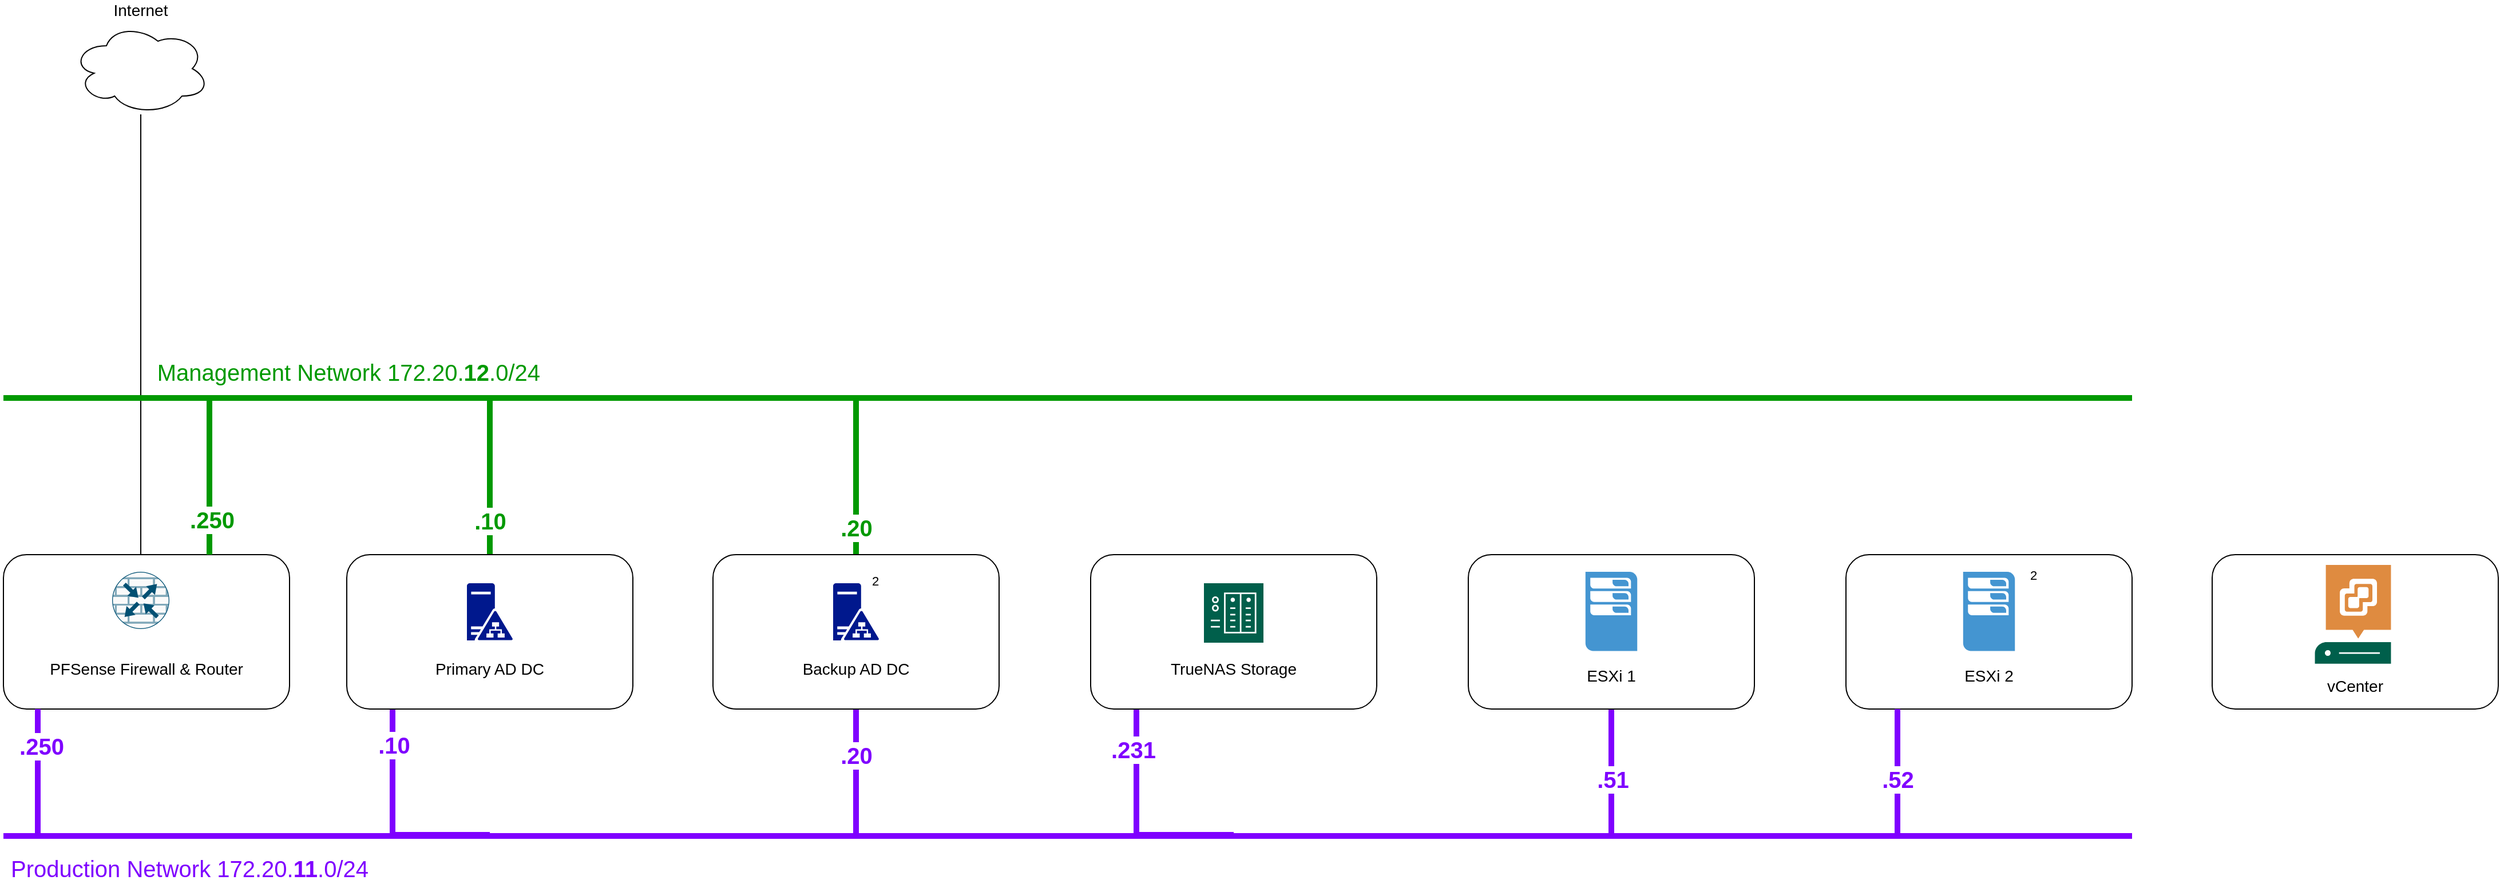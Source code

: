 <mxfile version="20.5.3" type="github">
  <diagram id="sirWhhB7pOe3GyJsnbqC" name="Page-1">
    <mxGraphModel dx="1351" dy="820" grid="1" gridSize="10" guides="1" tooltips="1" connect="1" arrows="1" fold="1" page="1" pageScale="1" pageWidth="850" pageHeight="1100" math="0" shadow="0">
      <root>
        <mxCell id="0" />
        <mxCell id="1" parent="0" />
        <mxCell id="KDtAswgpiZjDjle5bZfT-6" style="edgeStyle=orthogonalEdgeStyle;rounded=0;orthogonalLoop=1;jettySize=auto;html=1;fontSize=14;verticalAlign=middle;endArrow=none;endFill=0;" edge="1" parent="1" source="KDtAswgpiZjDjle5bZfT-5">
          <mxGeometry relative="1" as="geometry">
            <mxPoint x="160" y="590" as="targetPoint" />
          </mxGeometry>
        </mxCell>
        <mxCell id="KDtAswgpiZjDjle5bZfT-35" value="" style="rounded=1;whiteSpace=wrap;html=1;fontSize=14;" vertex="1" parent="1">
          <mxGeometry x="1970" y="585" width="250" height="135" as="geometry" />
        </mxCell>
        <mxCell id="KDtAswgpiZjDjle5bZfT-37" value="vCenter" style="text;html=1;strokeColor=none;fillColor=none;align=center;verticalAlign=middle;whiteSpace=wrap;rounded=0;fontSize=14;" vertex="1" parent="KDtAswgpiZjDjle5bZfT-35">
          <mxGeometry x="20" y="100" width="210" height="30" as="geometry" />
        </mxCell>
        <mxCell id="KDtAswgpiZjDjle5bZfT-32" value="" style="rounded=1;whiteSpace=wrap;html=1;fontSize=14;" vertex="1" parent="1">
          <mxGeometry x="1650" y="585" width="250" height="135" as="geometry" />
        </mxCell>
        <mxCell id="KDtAswgpiZjDjle5bZfT-33" value="&lt;div&gt;2&lt;/div&gt;" style="text;html=1;strokeColor=none;fillColor=none;align=center;verticalAlign=middle;whiteSpace=wrap;rounded=0;fontSize=11;" vertex="1" parent="KDtAswgpiZjDjle5bZfT-32">
          <mxGeometry x="134" y="3" width="60" height="30" as="geometry" />
        </mxCell>
        <mxCell id="KDtAswgpiZjDjle5bZfT-48" style="edgeStyle=orthogonalEdgeStyle;rounded=0;orthogonalLoop=1;jettySize=auto;html=1;strokeColor=#7F00FF;strokeWidth=5;fontSize=20;fontColor=#7F00FF;endArrow=none;endFill=0;" edge="1" parent="1" source="KDtAswgpiZjDjle5bZfT-29">
          <mxGeometry relative="1" as="geometry">
            <mxPoint x="1445" y="830" as="targetPoint" />
          </mxGeometry>
        </mxCell>
        <mxCell id="KDtAswgpiZjDjle5bZfT-49" value="&lt;b&gt;.51&lt;/b&gt;" style="edgeLabel;html=1;align=center;verticalAlign=middle;resizable=0;points=[];fontSize=20;fontColor=#7F00FF;" vertex="1" connectable="0" parent="KDtAswgpiZjDjle5bZfT-48">
          <mxGeometry x="0.104" relative="1" as="geometry">
            <mxPoint as="offset" />
          </mxGeometry>
        </mxCell>
        <mxCell id="KDtAswgpiZjDjle5bZfT-29" value="" style="rounded=1;whiteSpace=wrap;html=1;fontSize=14;" vertex="1" parent="1">
          <mxGeometry x="1320" y="585" width="250" height="135" as="geometry" />
        </mxCell>
        <mxCell id="KDtAswgpiZjDjle5bZfT-46" style="edgeStyle=orthogonalEdgeStyle;rounded=0;orthogonalLoop=1;jettySize=auto;html=1;strokeColor=#7F00FF;strokeWidth=5;fontSize=20;fontColor=#7F00FF;endArrow=none;endFill=0;fontStyle=1" edge="1" parent="1" source="KDtAswgpiZjDjle5bZfT-24">
          <mxGeometry relative="1" as="geometry">
            <mxPoint x="1115" y="830" as="targetPoint" />
            <Array as="points">
              <mxPoint x="1030" y="830" />
            </Array>
          </mxGeometry>
        </mxCell>
        <mxCell id="KDtAswgpiZjDjle5bZfT-47" value="&lt;b&gt;.231&lt;/b&gt;" style="edgeLabel;html=1;align=center;verticalAlign=middle;resizable=0;points=[];fontSize=20;fontColor=#7F00FF;" vertex="1" connectable="0" parent="KDtAswgpiZjDjle5bZfT-46">
          <mxGeometry x="-0.147" y="3" relative="1" as="geometry">
            <mxPoint x="-6" y="-48" as="offset" />
          </mxGeometry>
        </mxCell>
        <mxCell id="KDtAswgpiZjDjle5bZfT-24" value="" style="rounded=1;whiteSpace=wrap;html=1;fontSize=14;" vertex="1" parent="1">
          <mxGeometry x="990" y="585" width="250" height="135" as="geometry" />
        </mxCell>
        <mxCell id="KDtAswgpiZjDjle5bZfT-44" style="edgeStyle=orthogonalEdgeStyle;rounded=0;orthogonalLoop=1;jettySize=auto;html=1;strokeColor=#7F00FF;strokeWidth=5;fontSize=20;fontColor=#7F00FF;endArrow=none;endFill=0;" edge="1" parent="1" source="KDtAswgpiZjDjle5bZfT-20">
          <mxGeometry relative="1" as="geometry">
            <mxPoint x="785" y="830" as="targetPoint" />
          </mxGeometry>
        </mxCell>
        <mxCell id="KDtAswgpiZjDjle5bZfT-45" value="&lt;b&gt;.20&lt;/b&gt;" style="edgeLabel;html=1;align=center;verticalAlign=middle;resizable=0;points=[];fontSize=20;fontColor=#7F00FF;" vertex="1" connectable="0" parent="KDtAswgpiZjDjle5bZfT-44">
          <mxGeometry x="-0.279" y="10" relative="1" as="geometry">
            <mxPoint x="-10" as="offset" />
          </mxGeometry>
        </mxCell>
        <mxCell id="KDtAswgpiZjDjle5bZfT-58" value="&lt;b&gt;.20&lt;/b&gt;" style="edgeStyle=orthogonalEdgeStyle;rounded=0;orthogonalLoop=1;jettySize=auto;html=1;strokeColor=#009900;strokeWidth=5;fontSize=20;fontColor=#009900;endArrow=none;endFill=0;" edge="1" parent="1">
          <mxGeometry x="-0.63" relative="1" as="geometry">
            <mxPoint x="785" y="450" as="targetPoint" />
            <mxPoint x="785" y="585" as="sourcePoint" />
            <mxPoint y="1" as="offset" />
          </mxGeometry>
        </mxCell>
        <mxCell id="KDtAswgpiZjDjle5bZfT-20" value="" style="rounded=1;whiteSpace=wrap;html=1;fontSize=14;" vertex="1" parent="1">
          <mxGeometry x="660" y="585" width="250" height="135" as="geometry" />
        </mxCell>
        <mxCell id="KDtAswgpiZjDjle5bZfT-42" style="edgeStyle=orthogonalEdgeStyle;rounded=0;orthogonalLoop=1;jettySize=auto;html=1;strokeColor=#7F00FF;strokeWidth=5;fontSize=20;fontColor=#7F00FF;endArrow=none;endFill=0;" edge="1" parent="1" source="KDtAswgpiZjDjle5bZfT-15">
          <mxGeometry relative="1" as="geometry">
            <mxPoint x="465" y="830" as="targetPoint" />
            <Array as="points">
              <mxPoint x="380" y="830" />
            </Array>
          </mxGeometry>
        </mxCell>
        <mxCell id="KDtAswgpiZjDjle5bZfT-43" value="&lt;b&gt;.10&lt;/b&gt;" style="edgeLabel;html=1;align=center;verticalAlign=middle;resizable=0;points=[];fontSize=20;fontColor=#7F00FF;" vertex="1" connectable="0" parent="KDtAswgpiZjDjle5bZfT-42">
          <mxGeometry x="-0.279" y="8" relative="1" as="geometry">
            <mxPoint x="-7" y="-40" as="offset" />
          </mxGeometry>
        </mxCell>
        <mxCell id="KDtAswgpiZjDjle5bZfT-56" style="edgeStyle=orthogonalEdgeStyle;rounded=0;orthogonalLoop=1;jettySize=auto;html=1;strokeColor=#009900;strokeWidth=5;fontSize=20;fontColor=#009900;endArrow=none;endFill=0;" edge="1" parent="1" source="KDtAswgpiZjDjle5bZfT-15">
          <mxGeometry relative="1" as="geometry">
            <mxPoint x="465" y="450" as="targetPoint" />
            <Array as="points">
              <mxPoint x="465" y="450" />
            </Array>
          </mxGeometry>
        </mxCell>
        <mxCell id="KDtAswgpiZjDjle5bZfT-57" value="&lt;b&gt;.10&lt;/b&gt;" style="edgeLabel;html=1;align=center;verticalAlign=middle;resizable=0;points=[];fontSize=20;fontColor=#009900;" vertex="1" connectable="0" parent="KDtAswgpiZjDjle5bZfT-56">
          <mxGeometry x="-0.1" y="-6" relative="1" as="geometry">
            <mxPoint x="-6" y="31" as="offset" />
          </mxGeometry>
        </mxCell>
        <mxCell id="KDtAswgpiZjDjle5bZfT-15" value="" style="rounded=1;whiteSpace=wrap;html=1;fontSize=14;" vertex="1" parent="1">
          <mxGeometry x="340" y="585" width="250" height="135" as="geometry" />
        </mxCell>
        <mxCell id="KDtAswgpiZjDjle5bZfT-8" value="" style="rounded=1;whiteSpace=wrap;html=1;fontSize=14;" vertex="1" parent="1">
          <mxGeometry x="40" y="585" width="250" height="135" as="geometry" />
        </mxCell>
        <mxCell id="KDtAswgpiZjDjle5bZfT-4" value="" style="sketch=0;points=[[0.5,0,0],[1,0.5,0],[0.5,1,0],[0,0.5,0],[0.145,0.145,0],[0.856,0.145,0],[0.855,0.856,0],[0.145,0.855,0]];verticalLabelPosition=bottom;html=1;verticalAlign=top;aspect=fixed;align=center;pointerEvents=1;shape=mxgraph.cisco19.rect;prIcon=router_with_firewall;fillColor=#FAFAFA;strokeColor=#005073;" vertex="1" parent="1">
          <mxGeometry x="135" y="600" width="50" height="50" as="geometry" />
        </mxCell>
        <mxCell id="KDtAswgpiZjDjle5bZfT-5" value="&lt;font style=&quot;font-size: 14px;&quot;&gt;Internet&lt;/font&gt;" style="ellipse;shape=cloud;whiteSpace=wrap;html=1;labelPosition=center;verticalLabelPosition=top;align=center;verticalAlign=bottom;" vertex="1" parent="1">
          <mxGeometry x="100" y="120" width="120" height="80" as="geometry" />
        </mxCell>
        <mxCell id="KDtAswgpiZjDjle5bZfT-9" value="PFSense Firewall &amp;amp; Router" style="text;html=1;strokeColor=none;fillColor=none;align=center;verticalAlign=middle;whiteSpace=wrap;rounded=0;fontSize=14;" vertex="1" parent="1">
          <mxGeometry x="60" y="670" width="210" height="30" as="geometry" />
        </mxCell>
        <mxCell id="KDtAswgpiZjDjle5bZfT-14" value="Primary AD DC" style="text;html=1;strokeColor=none;fillColor=none;align=center;verticalAlign=middle;whiteSpace=wrap;rounded=0;fontSize=14;" vertex="1" parent="1">
          <mxGeometry x="360" y="670" width="210" height="30" as="geometry" />
        </mxCell>
        <mxCell id="KDtAswgpiZjDjle5bZfT-16" value="" style="sketch=0;aspect=fixed;pointerEvents=1;shadow=0;dashed=0;html=1;strokeColor=none;labelPosition=center;verticalLabelPosition=bottom;verticalAlign=top;align=center;fillColor=#00188D;shape=mxgraph.mscae.enterprise.ad_fs;fontSize=14;" vertex="1" parent="1">
          <mxGeometry x="445" y="610" width="40" height="50" as="geometry" />
        </mxCell>
        <mxCell id="KDtAswgpiZjDjle5bZfT-18" value="" style="sketch=0;aspect=fixed;pointerEvents=1;shadow=0;dashed=0;html=1;strokeColor=none;labelPosition=right;verticalLabelPosition=top;verticalAlign=bottom;align=left;fillColor=#00188D;shape=mxgraph.mscae.enterprise.ad_fs;fontSize=11;" vertex="1" parent="1">
          <mxGeometry x="765" y="610" width="40" height="50" as="geometry" />
        </mxCell>
        <mxCell id="KDtAswgpiZjDjle5bZfT-19" value="Backup AD DC" style="text;html=1;strokeColor=none;fillColor=none;align=center;verticalAlign=middle;whiteSpace=wrap;rounded=0;fontSize=14;" vertex="1" parent="1">
          <mxGeometry x="680" y="670" width="210" height="30" as="geometry" />
        </mxCell>
        <mxCell id="KDtAswgpiZjDjle5bZfT-21" value="&lt;div&gt;2&lt;/div&gt;" style="text;html=1;strokeColor=none;fillColor=none;align=center;verticalAlign=middle;whiteSpace=wrap;rounded=0;fontSize=11;" vertex="1" parent="1">
          <mxGeometry x="772" y="593" width="60" height="30" as="geometry" />
        </mxCell>
        <mxCell id="KDtAswgpiZjDjle5bZfT-22" value="" style="sketch=0;pointerEvents=1;shadow=0;dashed=0;html=1;strokeColor=none;fillColor=#005F4B;labelPosition=center;verticalLabelPosition=bottom;verticalAlign=top;align=center;outlineConnect=0;shape=mxgraph.veeam2.nas;fontSize=11;" vertex="1" parent="1">
          <mxGeometry x="1089" y="610" width="52" height="52" as="geometry" />
        </mxCell>
        <mxCell id="KDtAswgpiZjDjle5bZfT-25" value="TrueNAS Storage" style="text;html=1;strokeColor=none;fillColor=none;align=center;verticalAlign=middle;whiteSpace=wrap;rounded=0;fontSize=14;" vertex="1" parent="1">
          <mxGeometry x="1010" y="670" width="210" height="30" as="geometry" />
        </mxCell>
        <mxCell id="KDtAswgpiZjDjle5bZfT-26" value="" style="pointerEvents=1;shadow=0;dashed=0;html=1;strokeColor=none;fillColor=#4495D1;labelPosition=center;verticalLabelPosition=bottom;verticalAlign=top;align=center;outlineConnect=0;shape=mxgraph.veeam.2d.esx_esxi;fontSize=11;" vertex="1" parent="1">
          <mxGeometry x="1422.39" y="600" width="45.23" height="69.2" as="geometry" />
        </mxCell>
        <mxCell id="KDtAswgpiZjDjle5bZfT-28" value="ESXi 1" style="text;html=1;strokeColor=none;fillColor=none;align=center;verticalAlign=middle;whiteSpace=wrap;rounded=0;fontSize=14;" vertex="1" parent="1">
          <mxGeometry x="1340" y="676" width="210" height="30" as="geometry" />
        </mxCell>
        <mxCell id="KDtAswgpiZjDjle5bZfT-30" value="" style="pointerEvents=1;shadow=0;dashed=0;html=1;strokeColor=none;fillColor=#4495D1;labelPosition=center;verticalLabelPosition=bottom;verticalAlign=top;align=center;outlineConnect=0;shape=mxgraph.veeam.2d.esx_esxi;fontSize=11;" vertex="1" parent="1">
          <mxGeometry x="1752.39" y="600" width="45.23" height="69.2" as="geometry" />
        </mxCell>
        <mxCell id="KDtAswgpiZjDjle5bZfT-31" value="ESXi 2" style="text;html=1;strokeColor=none;fillColor=none;align=center;verticalAlign=middle;whiteSpace=wrap;rounded=0;fontSize=14;" vertex="1" parent="1">
          <mxGeometry x="1670" y="676" width="210" height="30" as="geometry" />
        </mxCell>
        <mxCell id="KDtAswgpiZjDjle5bZfT-36" value="" style="sketch=0;pointerEvents=1;shadow=0;dashed=0;html=1;strokeColor=none;fillColor=#005F4B;labelPosition=center;verticalLabelPosition=bottom;verticalAlign=top;align=center;outlineConnect=0;shape=mxgraph.veeam2.vcenter_server;fontSize=11;" vertex="1" parent="1">
          <mxGeometry x="2059.77" y="594" width="66.46" height="86.4" as="geometry" />
        </mxCell>
        <mxCell id="KDtAswgpiZjDjle5bZfT-38" value="Production Network 172.20.&lt;b&gt;11&lt;/b&gt;.0/24" style="endArrow=none;html=1;rounded=0;fontSize=20;fontColor=#7F00FF;strokeColor=#7F00FF;strokeWidth=5;labelPosition=left;verticalLabelPosition=bottom;align=right;verticalAlign=top;" edge="1" parent="1">
          <mxGeometry x="-0.656" y="-10" width="50" height="50" relative="1" as="geometry">
            <mxPoint x="40" y="831" as="sourcePoint" />
            <mxPoint x="1900" y="831" as="targetPoint" />
            <mxPoint as="offset" />
          </mxGeometry>
        </mxCell>
        <mxCell id="KDtAswgpiZjDjle5bZfT-39" value="" style="endArrow=none;html=1;rounded=0;strokeColor=#7F00FF;strokeWidth=5;fontSize=20;fontColor=#7F00FF;entryX=0.44;entryY=1;entryDx=0;entryDy=0;entryPerimeter=0;" edge="1" parent="1">
          <mxGeometry width="50" height="50" relative="1" as="geometry">
            <mxPoint x="70" y="830" as="sourcePoint" />
            <mxPoint x="70.0" y="720" as="targetPoint" />
          </mxGeometry>
        </mxCell>
        <mxCell id="KDtAswgpiZjDjle5bZfT-40" value="&lt;b&gt;.250&lt;/b&gt;" style="edgeLabel;html=1;align=center;verticalAlign=middle;resizable=0;points=[];fontSize=20;fontColor=#7F00FF;" vertex="1" connectable="0" parent="KDtAswgpiZjDjle5bZfT-39">
          <mxGeometry x="0.445" y="-3" relative="1" as="geometry">
            <mxPoint y="1" as="offset" />
          </mxGeometry>
        </mxCell>
        <mxCell id="KDtAswgpiZjDjle5bZfT-50" style="edgeStyle=orthogonalEdgeStyle;rounded=0;orthogonalLoop=1;jettySize=auto;html=1;strokeColor=#7F00FF;strokeWidth=5;fontSize=20;fontColor=#7F00FF;endArrow=none;endFill=0;" edge="1" parent="1">
          <mxGeometry relative="1" as="geometry">
            <mxPoint x="1695" y="830" as="targetPoint" />
            <mxPoint x="1695" y="720" as="sourcePoint" />
          </mxGeometry>
        </mxCell>
        <mxCell id="KDtAswgpiZjDjle5bZfT-51" value="&lt;b&gt;.52&lt;/b&gt;" style="edgeLabel;html=1;align=center;verticalAlign=middle;resizable=0;points=[];fontSize=20;fontColor=#7F00FF;" vertex="1" connectable="0" parent="KDtAswgpiZjDjle5bZfT-50">
          <mxGeometry x="0.104" relative="1" as="geometry">
            <mxPoint as="offset" />
          </mxGeometry>
        </mxCell>
        <mxCell id="KDtAswgpiZjDjle5bZfT-52" value="Management Network 172.20.&lt;b&gt;12&lt;/b&gt;.0/24" style="endArrow=none;html=1;rounded=0;fontSize=20;fontColor=#009900;strokeColor=#009900;strokeWidth=5;labelPosition=left;verticalLabelPosition=top;align=right;verticalAlign=bottom;" edge="1" parent="1">
          <mxGeometry x="-0.495" y="8" width="50" height="50" relative="1" as="geometry">
            <mxPoint x="40" y="448" as="sourcePoint" />
            <mxPoint x="1900" y="448" as="targetPoint" />
            <mxPoint as="offset" />
          </mxGeometry>
        </mxCell>
        <mxCell id="KDtAswgpiZjDjle5bZfT-53" style="edgeStyle=orthogonalEdgeStyle;rounded=0;orthogonalLoop=1;jettySize=auto;html=1;strokeColor=#009900;strokeWidth=5;fontSize=20;fontColor=#009900;endArrow=none;endFill=0;" edge="1" parent="1" source="KDtAswgpiZjDjle5bZfT-8">
          <mxGeometry relative="1" as="geometry">
            <mxPoint x="220" y="450" as="targetPoint" />
            <Array as="points">
              <mxPoint x="220" y="450" />
            </Array>
          </mxGeometry>
        </mxCell>
        <mxCell id="KDtAswgpiZjDjle5bZfT-54" value="&lt;b&gt;.250&lt;/b&gt;" style="edgeLabel;html=1;align=center;verticalAlign=middle;resizable=0;points=[];fontSize=20;fontColor=#009900;" vertex="1" connectable="0" parent="KDtAswgpiZjDjle5bZfT-53">
          <mxGeometry x="-0.539" y="-2" relative="1" as="geometry">
            <mxPoint as="offset" />
          </mxGeometry>
        </mxCell>
      </root>
    </mxGraphModel>
  </diagram>
</mxfile>
